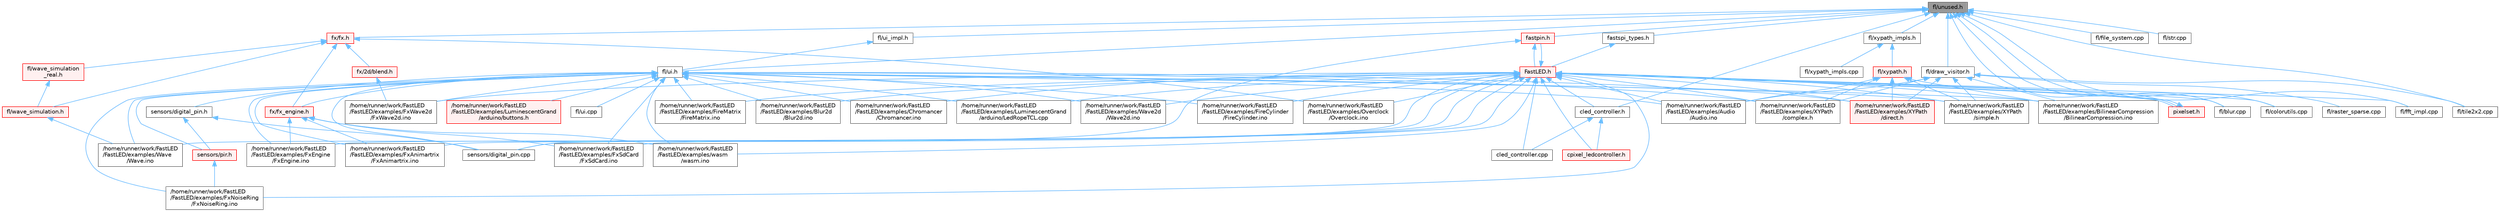digraph "fl/unused.h"
{
 // INTERACTIVE_SVG=YES
 // LATEX_PDF_SIZE
  bgcolor="transparent";
  edge [fontname=Helvetica,fontsize=10,labelfontname=Helvetica,labelfontsize=10];
  node [fontname=Helvetica,fontsize=10,shape=box,height=0.2,width=0.4];
  Node1 [id="Node000001",label="fl/unused.h",height=0.2,width=0.4,color="gray40", fillcolor="grey60", style="filled", fontcolor="black",tooltip=" "];
  Node1 -> Node2 [id="edge1_Node000001_Node000002",dir="back",color="steelblue1",style="solid",tooltip=" "];
  Node2 [id="Node000002",label="cled_controller.h",height=0.2,width=0.4,color="grey40", fillcolor="white", style="filled",URL="$db/d6d/cled__controller_8h.html",tooltip="base definitions used by led controllers for writing out led data"];
  Node2 -> Node3 [id="edge2_Node000002_Node000003",dir="back",color="steelblue1",style="solid",tooltip=" "];
  Node3 [id="Node000003",label="cled_controller.cpp",height=0.2,width=0.4,color="grey40", fillcolor="white", style="filled",URL="$dd/dd8/cled__controller_8cpp.html",tooltip="base definitions used by led controllers for writing out led data"];
  Node2 -> Node4 [id="edge3_Node000002_Node000004",dir="back",color="steelblue1",style="solid",tooltip=" "];
  Node4 [id="Node000004",label="cpixel_ledcontroller.h",height=0.2,width=0.4,color="red", fillcolor="#FFF0F0", style="filled",URL="$d9/d57/cpixel__ledcontroller_8h.html",tooltip="defines the templated version of the CLEDController class"];
  Node1 -> Node93 [id="edge4_Node000001_Node000093",dir="back",color="steelblue1",style="solid",tooltip=" "];
  Node93 [id="Node000093",label="fastpin.h",height=0.2,width=0.4,color="red", fillcolor="#FFF0F0", style="filled",URL="$db/d65/fastpin_8h.html",tooltip="Class base definitions for defining fast pin access."];
  Node93 -> Node6 [id="edge5_Node000093_Node000006",dir="back",color="steelblue1",style="solid",tooltip=" "];
  Node6 [id="Node000006",label="FastLED.h",height=0.2,width=0.4,color="red", fillcolor="#FFF0F0", style="filled",URL="$db/d97/_fast_l_e_d_8h.html",tooltip="central include file for FastLED, defines the CFastLED class/object"];
  Node6 -> Node11 [id="edge6_Node000006_Node000011",dir="back",color="steelblue1",style="solid",tooltip=" "];
  Node11 [id="Node000011",label="/home/runner/work/FastLED\l/FastLED/examples/Audio\l/Audio.ino",height=0.2,width=0.4,color="grey40", fillcolor="white", style="filled",URL="$dc/d5d/_audio_8ino.html",tooltip=" "];
  Node6 -> Node12 [id="edge7_Node000006_Node000012",dir="back",color="steelblue1",style="solid",tooltip=" "];
  Node12 [id="Node000012",label="/home/runner/work/FastLED\l/FastLED/examples/BilinearCompression\l/BilinearCompression.ino",height=0.2,width=0.4,color="grey40", fillcolor="white", style="filled",URL="$da/d05/_bilinear_compression_8ino.html",tooltip=" "];
  Node6 -> Node17 [id="edge8_Node000006_Node000017",dir="back",color="steelblue1",style="solid",tooltip=" "];
  Node17 [id="Node000017",label="/home/runner/work/FastLED\l/FastLED/examples/Blur2d\l/Blur2d.ino",height=0.2,width=0.4,color="grey40", fillcolor="white", style="filled",URL="$df/d42/_blur2d_8ino.html",tooltip=" "];
  Node6 -> Node18 [id="edge9_Node000006_Node000018",dir="back",color="steelblue1",style="solid",tooltip=" "];
  Node18 [id="Node000018",label="/home/runner/work/FastLED\l/FastLED/examples/Chromancer\l/Chromancer.ino",height=0.2,width=0.4,color="grey40", fillcolor="white", style="filled",URL="$d1/ddb/_chromancer_8ino.html",tooltip=" "];
  Node6 -> Node31 [id="edge10_Node000006_Node000031",dir="back",color="steelblue1",style="solid",tooltip=" "];
  Node31 [id="Node000031",label="/home/runner/work/FastLED\l/FastLED/examples/FireCylinder\l/FireCylinder.ino",height=0.2,width=0.4,color="grey40", fillcolor="white", style="filled",URL="$df/d5c/_fire_cylinder_8ino.html",tooltip=" "];
  Node6 -> Node32 [id="edge11_Node000006_Node000032",dir="back",color="steelblue1",style="solid",tooltip=" "];
  Node32 [id="Node000032",label="/home/runner/work/FastLED\l/FastLED/examples/FireMatrix\l/FireMatrix.ino",height=0.2,width=0.4,color="grey40", fillcolor="white", style="filled",URL="$dc/dfc/_fire_matrix_8ino.html",tooltip=" "];
  Node6 -> Node37 [id="edge12_Node000006_Node000037",dir="back",color="steelblue1",style="solid",tooltip=" "];
  Node37 [id="Node000037",label="/home/runner/work/FastLED\l/FastLED/examples/FxAnimartrix\l/FxAnimartrix.ino",height=0.2,width=0.4,color="grey40", fillcolor="white", style="filled",URL="$dd/d96/_fx_animartrix_8ino.html",tooltip=" "];
  Node6 -> Node40 [id="edge13_Node000006_Node000040",dir="back",color="steelblue1",style="solid",tooltip=" "];
  Node40 [id="Node000040",label="/home/runner/work/FastLED\l/FastLED/examples/FxEngine\l/FxEngine.ino",height=0.2,width=0.4,color="grey40", fillcolor="white", style="filled",URL="$d6/d35/_fx_engine_8ino.html",tooltip="Demonstrates how to use the FxEngine to switch between different effects on a 2D LED matrix."];
  Node6 -> Node42 [id="edge14_Node000006_Node000042",dir="back",color="steelblue1",style="solid",tooltip=" "];
  Node42 [id="Node000042",label="/home/runner/work/FastLED\l/FastLED/examples/FxNoiseRing\l/FxNoiseRing.ino",height=0.2,width=0.4,color="grey40", fillcolor="white", style="filled",URL="$d3/dac/_fx_noise_ring_8ino.html",tooltip=" "];
  Node6 -> Node45 [id="edge15_Node000006_Node000045",dir="back",color="steelblue1",style="solid",tooltip=" "];
  Node45 [id="Node000045",label="/home/runner/work/FastLED\l/FastLED/examples/FxSdCard\l/FxSdCard.ino",height=0.2,width=0.4,color="grey40", fillcolor="white", style="filled",URL="$d7/d35/_fx_sd_card_8ino.html",tooltip=" "];
  Node6 -> Node48 [id="edge16_Node000006_Node000048",dir="back",color="steelblue1",style="solid",tooltip=" "];
  Node48 [id="Node000048",label="/home/runner/work/FastLED\l/FastLED/examples/FxWave2d\l/FxWave2d.ino",height=0.2,width=0.4,color="grey40", fillcolor="white", style="filled",URL="$dd/d10/_fx_wave2d_8ino.html",tooltip=" "];
  Node6 -> Node50 [id="edge17_Node000006_Node000050",dir="back",color="steelblue1",style="solid",tooltip=" "];
  Node50 [id="Node000050",label="/home/runner/work/FastLED\l/FastLED/examples/LuminescentGrand\l/arduino/LedRopeTCL.cpp",height=0.2,width=0.4,color="grey40", fillcolor="white", style="filled",URL="$d6/dc9/_led_rope_t_c_l_8cpp.html",tooltip=" "];
  Node6 -> Node61 [id="edge18_Node000006_Node000061",dir="back",color="steelblue1",style="solid",tooltip=" "];
  Node61 [id="Node000061",label="/home/runner/work/FastLED\l/FastLED/examples/Overclock\l/Overclock.ino",height=0.2,width=0.4,color="grey40", fillcolor="white", style="filled",URL="$df/d43/_overclock_8ino.html",tooltip="Demonstrates how to overclock a FastLED setup."];
  Node6 -> Node75 [id="edge19_Node000006_Node000075",dir="back",color="steelblue1",style="solid",tooltip=" "];
  Node75 [id="Node000075",label="/home/runner/work/FastLED\l/FastLED/examples/Wave\l/Wave.ino",height=0.2,width=0.4,color="grey40", fillcolor="white", style="filled",URL="$d1/d16/_wave_8ino.html",tooltip=" "];
  Node6 -> Node76 [id="edge20_Node000006_Node000076",dir="back",color="steelblue1",style="solid",tooltip=" "];
  Node76 [id="Node000076",label="/home/runner/work/FastLED\l/FastLED/examples/Wave2d\l/Wave2d.ino",height=0.2,width=0.4,color="grey40", fillcolor="white", style="filled",URL="$dd/d44/_wave2d_8ino.html",tooltip=" "];
  Node6 -> Node78 [id="edge21_Node000006_Node000078",dir="back",color="steelblue1",style="solid",tooltip=" "];
  Node78 [id="Node000078",label="/home/runner/work/FastLED\l/FastLED/examples/XYPath\l/complex.h",height=0.2,width=0.4,color="grey40", fillcolor="white", style="filled",URL="$d7/d3b/complex_8h.html",tooltip=" "];
  Node6 -> Node79 [id="edge22_Node000006_Node000079",dir="back",color="steelblue1",style="solid",tooltip=" "];
  Node79 [id="Node000079",label="/home/runner/work/FastLED\l/FastLED/examples/XYPath\l/direct.h",height=0.2,width=0.4,color="red", fillcolor="#FFF0F0", style="filled",URL="$d6/daf/direct_8h.html",tooltip=" "];
  Node6 -> Node81 [id="edge23_Node000006_Node000081",dir="back",color="steelblue1",style="solid",tooltip=" "];
  Node81 [id="Node000081",label="/home/runner/work/FastLED\l/FastLED/examples/XYPath\l/simple.h",height=0.2,width=0.4,color="grey40", fillcolor="white", style="filled",URL="$d8/d14/simple_8h.html",tooltip=" "];
  Node6 -> Node83 [id="edge24_Node000006_Node000083",dir="back",color="steelblue1",style="solid",tooltip=" "];
  Node83 [id="Node000083",label="/home/runner/work/FastLED\l/FastLED/examples/wasm\l/wasm.ino",height=0.2,width=0.4,color="grey40", fillcolor="white", style="filled",URL="$d7/dd3/wasm_8ino.html",tooltip="Demonstrates an advanced ino file with multiple effects and UI elements."];
  Node6 -> Node3 [id="edge25_Node000006_Node000003",dir="back",color="steelblue1",style="solid",tooltip=" "];
  Node6 -> Node2 [id="edge26_Node000006_Node000002",dir="back",color="steelblue1",style="solid",tooltip=" "];
  Node6 -> Node4 [id="edge27_Node000006_Node000004",dir="back",color="steelblue1",style="solid",tooltip=" "];
  Node6 -> Node93 [id="edge28_Node000006_Node000093",dir="back",color="steelblue1",style="solid",tooltip=" "];
  Node6 -> Node98 [id="edge29_Node000006_Node000098",dir="back",color="steelblue1",style="solid",tooltip=" "];
  Node98 [id="Node000098",label="fl/blur.cpp",height=0.2,width=0.4,color="grey40", fillcolor="white", style="filled",URL="$de/dc8/blur_8cpp.html",tooltip=" "];
  Node6 -> Node99 [id="edge30_Node000006_Node000099",dir="back",color="steelblue1",style="solid",tooltip=" "];
  Node99 [id="Node000099",label="fl/colorutils.cpp",height=0.2,width=0.4,color="grey40", fillcolor="white", style="filled",URL="$da/d2d/colorutils_8cpp.html",tooltip="Misc utility functions for palettes, blending, and more."];
  Node6 -> Node100 [id="edge31_Node000006_Node000100",dir="back",color="steelblue1",style="solid",tooltip=" "];
  Node100 [id="Node000100",label="fl/fft_impl.cpp",height=0.2,width=0.4,color="grey40", fillcolor="white", style="filled",URL="$d1/dff/fft__impl_8cpp.html",tooltip=" "];
  Node6 -> Node126 [id="edge32_Node000006_Node000126",dir="back",color="steelblue1",style="solid",tooltip=" "];
  Node126 [id="Node000126",label="pixelset.h",height=0.2,width=0.4,color="red", fillcolor="#FFF0F0", style="filled",URL="$d4/d46/pixelset_8h.html",tooltip="Declares classes for managing logical groups of LEDs."];
  Node126 -> Node6 [id="edge33_Node000126_Node000006",dir="back",color="steelblue1",style="solid",tooltip=" "];
  Node6 -> Node94 [id="edge34_Node000006_Node000094",dir="back",color="steelblue1",style="solid",tooltip=" "];
  Node94 [id="Node000094",label="sensors/digital_pin.cpp",height=0.2,width=0.4,color="grey40", fillcolor="white", style="filled",URL="$de/d2b/digital__pin_8cpp.html",tooltip=" "];
  Node93 -> Node94 [id="edge35_Node000093_Node000094",dir="back",color="steelblue1",style="solid",tooltip=" "];
  Node1 -> Node136 [id="edge36_Node000001_Node000136",dir="back",color="steelblue1",style="solid",tooltip=" "];
  Node136 [id="Node000136",label="fastspi_types.h",height=0.2,width=0.4,color="grey40", fillcolor="white", style="filled",URL="$d2/ddb/fastspi__types_8h.html",tooltip="Data types and constants used by SPI interfaces."];
  Node136 -> Node6 [id="edge37_Node000136_Node000006",dir="back",color="steelblue1",style="solid",tooltip=" "];
  Node1 -> Node98 [id="edge38_Node000001_Node000098",dir="back",color="steelblue1",style="solid",tooltip=" "];
  Node1 -> Node99 [id="edge39_Node000001_Node000099",dir="back",color="steelblue1",style="solid",tooltip=" "];
  Node1 -> Node137 [id="edge40_Node000001_Node000137",dir="back",color="steelblue1",style="solid",tooltip=" "];
  Node137 [id="Node000137",label="fl/draw_visitor.h",height=0.2,width=0.4,color="grey40", fillcolor="white", style="filled",URL="$d0/d4f/draw__visitor_8h.html",tooltip=" "];
  Node137 -> Node11 [id="edge41_Node000137_Node000011",dir="back",color="steelblue1",style="solid",tooltip=" "];
  Node137 -> Node12 [id="edge42_Node000137_Node000012",dir="back",color="steelblue1",style="solid",tooltip=" "];
  Node137 -> Node78 [id="edge43_Node000137_Node000078",dir="back",color="steelblue1",style="solid",tooltip=" "];
  Node137 -> Node79 [id="edge44_Node000137_Node000079",dir="back",color="steelblue1",style="solid",tooltip=" "];
  Node137 -> Node81 [id="edge45_Node000137_Node000081",dir="back",color="steelblue1",style="solid",tooltip=" "];
  Node137 -> Node138 [id="edge46_Node000137_Node000138",dir="back",color="steelblue1",style="solid",tooltip=" "];
  Node138 [id="Node000138",label="fl/raster_sparse.cpp",height=0.2,width=0.4,color="grey40", fillcolor="white", style="filled",URL="$d7/d58/raster__sparse_8cpp.html",tooltip=" "];
  Node137 -> Node139 [id="edge47_Node000137_Node000139",dir="back",color="steelblue1",style="solid",tooltip=" "];
  Node139 [id="Node000139",label="fl/tile2x2.cpp",height=0.2,width=0.4,color="grey40", fillcolor="white", style="filled",URL="$db/d15/tile2x2_8cpp.html",tooltip=" "];
  Node1 -> Node100 [id="edge48_Node000001_Node000100",dir="back",color="steelblue1",style="solid",tooltip=" "];
  Node1 -> Node140 [id="edge49_Node000001_Node000140",dir="back",color="steelblue1",style="solid",tooltip=" "];
  Node140 [id="Node000140",label="fl/file_system.cpp",height=0.2,width=0.4,color="grey40", fillcolor="white", style="filled",URL="$d4/d37/file__system_8cpp.html",tooltip=" "];
  Node1 -> Node141 [id="edge50_Node000001_Node000141",dir="back",color="steelblue1",style="solid",tooltip=" "];
  Node141 [id="Node000141",label="fl/str.cpp",height=0.2,width=0.4,color="grey40", fillcolor="white", style="filled",URL="$d1/d1f/str_8cpp.html",tooltip=" "];
  Node1 -> Node139 [id="edge51_Node000001_Node000139",dir="back",color="steelblue1",style="solid",tooltip=" "];
  Node1 -> Node142 [id="edge52_Node000001_Node000142",dir="back",color="steelblue1",style="solid",tooltip=" "];
  Node142 [id="Node000142",label="fl/ui.h",height=0.2,width=0.4,color="grey40", fillcolor="white", style="filled",URL="$d9/d3b/ui_8h.html",tooltip=" "];
  Node142 -> Node11 [id="edge53_Node000142_Node000011",dir="back",color="steelblue1",style="solid",tooltip=" "];
  Node142 -> Node12 [id="edge54_Node000142_Node000012",dir="back",color="steelblue1",style="solid",tooltip=" "];
  Node142 -> Node17 [id="edge55_Node000142_Node000017",dir="back",color="steelblue1",style="solid",tooltip=" "];
  Node142 -> Node18 [id="edge56_Node000142_Node000018",dir="back",color="steelblue1",style="solid",tooltip=" "];
  Node142 -> Node31 [id="edge57_Node000142_Node000031",dir="back",color="steelblue1",style="solid",tooltip=" "];
  Node142 -> Node32 [id="edge58_Node000142_Node000032",dir="back",color="steelblue1",style="solid",tooltip=" "];
  Node142 -> Node37 [id="edge59_Node000142_Node000037",dir="back",color="steelblue1",style="solid",tooltip=" "];
  Node142 -> Node40 [id="edge60_Node000142_Node000040",dir="back",color="steelblue1",style="solid",tooltip=" "];
  Node142 -> Node42 [id="edge61_Node000142_Node000042",dir="back",color="steelblue1",style="solid",tooltip=" "];
  Node142 -> Node45 [id="edge62_Node000142_Node000045",dir="back",color="steelblue1",style="solid",tooltip=" "];
  Node142 -> Node48 [id="edge63_Node000142_Node000048",dir="back",color="steelblue1",style="solid",tooltip=" "];
  Node142 -> Node50 [id="edge64_Node000142_Node000050",dir="back",color="steelblue1",style="solid",tooltip=" "];
  Node142 -> Node143 [id="edge65_Node000142_Node000143",dir="back",color="steelblue1",style="solid",tooltip=" "];
  Node143 [id="Node000143",label="/home/runner/work/FastLED\l/FastLED/examples/LuminescentGrand\l/arduino/buttons.h",height=0.2,width=0.4,color="red", fillcolor="#FFF0F0", style="filled",URL="$de/d05/buttons_8h.html",tooltip=" "];
  Node142 -> Node75 [id="edge66_Node000142_Node000075",dir="back",color="steelblue1",style="solid",tooltip=" "];
  Node142 -> Node76 [id="edge67_Node000142_Node000076",dir="back",color="steelblue1",style="solid",tooltip=" "];
  Node142 -> Node78 [id="edge68_Node000142_Node000078",dir="back",color="steelblue1",style="solid",tooltip=" "];
  Node142 -> Node79 [id="edge69_Node000142_Node000079",dir="back",color="steelblue1",style="solid",tooltip=" "];
  Node142 -> Node81 [id="edge70_Node000142_Node000081",dir="back",color="steelblue1",style="solid",tooltip=" "];
  Node142 -> Node83 [id="edge71_Node000142_Node000083",dir="back",color="steelblue1",style="solid",tooltip=" "];
  Node142 -> Node145 [id="edge72_Node000142_Node000145",dir="back",color="steelblue1",style="solid",tooltip=" "];
  Node145 [id="Node000145",label="fl/ui.cpp",height=0.2,width=0.4,color="grey40", fillcolor="white", style="filled",URL="$d4/d38/ui_8cpp.html",tooltip=" "];
  Node142 -> Node146 [id="edge73_Node000142_Node000146",dir="back",color="steelblue1",style="solid",tooltip=" "];
  Node146 [id="Node000146",label="fx/fx_engine.h",height=0.2,width=0.4,color="red", fillcolor="#FFF0F0", style="filled",URL="$d9/d3c/fx__engine_8h.html",tooltip=" "];
  Node146 -> Node37 [id="edge74_Node000146_Node000037",dir="back",color="steelblue1",style="solid",tooltip=" "];
  Node146 -> Node40 [id="edge75_Node000146_Node000040",dir="back",color="steelblue1",style="solid",tooltip=" "];
  Node146 -> Node45 [id="edge76_Node000146_Node000045",dir="back",color="steelblue1",style="solid",tooltip=" "];
  Node146 -> Node83 [id="edge77_Node000146_Node000083",dir="back",color="steelblue1",style="solid",tooltip=" "];
  Node142 -> Node94 [id="edge78_Node000142_Node000094",dir="back",color="steelblue1",style="solid",tooltip=" "];
  Node142 -> Node148 [id="edge79_Node000142_Node000148",dir="back",color="steelblue1",style="solid",tooltip=" "];
  Node148 [id="Node000148",label="sensors/digital_pin.h",height=0.2,width=0.4,color="grey40", fillcolor="white", style="filled",URL="$dd/d83/digital__pin_8h.html",tooltip=" "];
  Node148 -> Node94 [id="edge80_Node000148_Node000094",dir="back",color="steelblue1",style="solid",tooltip=" "];
  Node148 -> Node149 [id="edge81_Node000148_Node000149",dir="back",color="steelblue1",style="solid",tooltip=" "];
  Node149 [id="Node000149",label="sensors/pir.h",height=0.2,width=0.4,color="red", fillcolor="#FFF0F0", style="filled",URL="$d9/dd3/pir_8h.html",tooltip=" "];
  Node149 -> Node42 [id="edge82_Node000149_Node000042",dir="back",color="steelblue1",style="solid",tooltip=" "];
  Node142 -> Node149 [id="edge83_Node000142_Node000149",dir="back",color="steelblue1",style="solid",tooltip=" "];
  Node1 -> Node150 [id="edge84_Node000001_Node000150",dir="back",color="steelblue1",style="solid",tooltip=" "];
  Node150 [id="Node000150",label="fl/ui_impl.h",height=0.2,width=0.4,color="grey40", fillcolor="white", style="filled",URL="$d6/dc0/ui__impl_8h.html",tooltip=" "];
  Node150 -> Node142 [id="edge85_Node000150_Node000142",dir="back",color="steelblue1",style="solid",tooltip=" "];
  Node1 -> Node151 [id="edge86_Node000001_Node000151",dir="back",color="steelblue1",style="solid",tooltip=" "];
  Node151 [id="Node000151",label="fl/xypath_impls.h",height=0.2,width=0.4,color="grey40", fillcolor="white", style="filled",URL="$d8/d5f/xypath__impls_8h.html",tooltip=" "];
  Node151 -> Node152 [id="edge87_Node000151_Node000152",dir="back",color="steelblue1",style="solid",tooltip=" "];
  Node152 [id="Node000152",label="fl/xypath.h",height=0.2,width=0.4,color="red", fillcolor="#FFF0F0", style="filled",URL="$d5/df2/xypath_8h.html",tooltip=" "];
  Node152 -> Node11 [id="edge88_Node000152_Node000011",dir="back",color="steelblue1",style="solid",tooltip=" "];
  Node152 -> Node12 [id="edge89_Node000152_Node000012",dir="back",color="steelblue1",style="solid",tooltip=" "];
  Node152 -> Node78 [id="edge90_Node000152_Node000078",dir="back",color="steelblue1",style="solid",tooltip=" "];
  Node152 -> Node79 [id="edge91_Node000152_Node000079",dir="back",color="steelblue1",style="solid",tooltip=" "];
  Node152 -> Node81 [id="edge92_Node000152_Node000081",dir="back",color="steelblue1",style="solid",tooltip=" "];
  Node151 -> Node159 [id="edge93_Node000151_Node000159",dir="back",color="steelblue1",style="solid",tooltip=" "];
  Node159 [id="Node000159",label="fl/xypath_impls.cpp",height=0.2,width=0.4,color="grey40", fillcolor="white", style="filled",URL="$d4/db1/xypath__impls_8cpp.html",tooltip=" "];
  Node1 -> Node160 [id="edge94_Node000001_Node000160",dir="back",color="steelblue1",style="solid",tooltip=" "];
  Node160 [id="Node000160",label="fx/fx.h",height=0.2,width=0.4,color="red", fillcolor="#FFF0F0", style="filled",URL="$df/d44/src_2fx_2fx_8h.html",tooltip=" "];
  Node160 -> Node61 [id="edge95_Node000160_Node000061",dir="back",color="steelblue1",style="solid",tooltip=" "];
  Node160 -> Node161 [id="edge96_Node000160_Node000161",dir="back",color="steelblue1",style="solid",tooltip=" "];
  Node161 [id="Node000161",label="fl/wave_simulation.h",height=0.2,width=0.4,color="red", fillcolor="#FFF0F0", style="filled",URL="$dc/d36/wave__simulation_8h.html",tooltip=" "];
  Node161 -> Node75 [id="edge97_Node000161_Node000075",dir="back",color="steelblue1",style="solid",tooltip=" "];
  Node160 -> Node163 [id="edge98_Node000160_Node000163",dir="back",color="steelblue1",style="solid",tooltip=" "];
  Node163 [id="Node000163",label="fl/wave_simulation\l_real.h",height=0.2,width=0.4,color="red", fillcolor="#FFF0F0", style="filled",URL="$dd/d8e/wave__simulation__real_8h.html",tooltip=" "];
  Node163 -> Node161 [id="edge99_Node000163_Node000161",dir="back",color="steelblue1",style="solid",tooltip=" "];
  Node160 -> Node165 [id="edge100_Node000160_Node000165",dir="back",color="steelblue1",style="solid",tooltip=" "];
  Node165 [id="Node000165",label="fx/2d/blend.h",height=0.2,width=0.4,color="red", fillcolor="#FFF0F0", style="filled",URL="$d8/d4e/blend_8h.html",tooltip=" "];
  Node165 -> Node48 [id="edge101_Node000165_Node000048",dir="back",color="steelblue1",style="solid",tooltip=" "];
  Node160 -> Node146 [id="edge102_Node000160_Node000146",dir="back",color="steelblue1",style="solid",tooltip=" "];
  Node1 -> Node126 [id="edge103_Node000001_Node000126",dir="back",color="steelblue1",style="solid",tooltip=" "];
}
